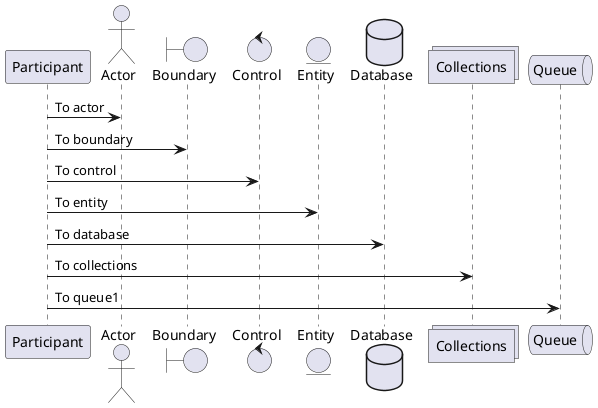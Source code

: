 @startuml
participant Participant as Foo
actor Actor as Foo1
boundary Boundary as Foo2
control Control as Foo3
entity  Entity as Foo4
database Database as Foo5
collections Collections as Foo6
queue Queue as Foo7
Foo -> Foo1 : To actor
Foo -> Foo2 : To boundary
Foo -> Foo3 : To control
Foo -> Foo4 : To entity
Foo -> Foo5 : To database
Foo -> Foo6 : To collections
Foo -> Foo7 : To queue1
@enduml